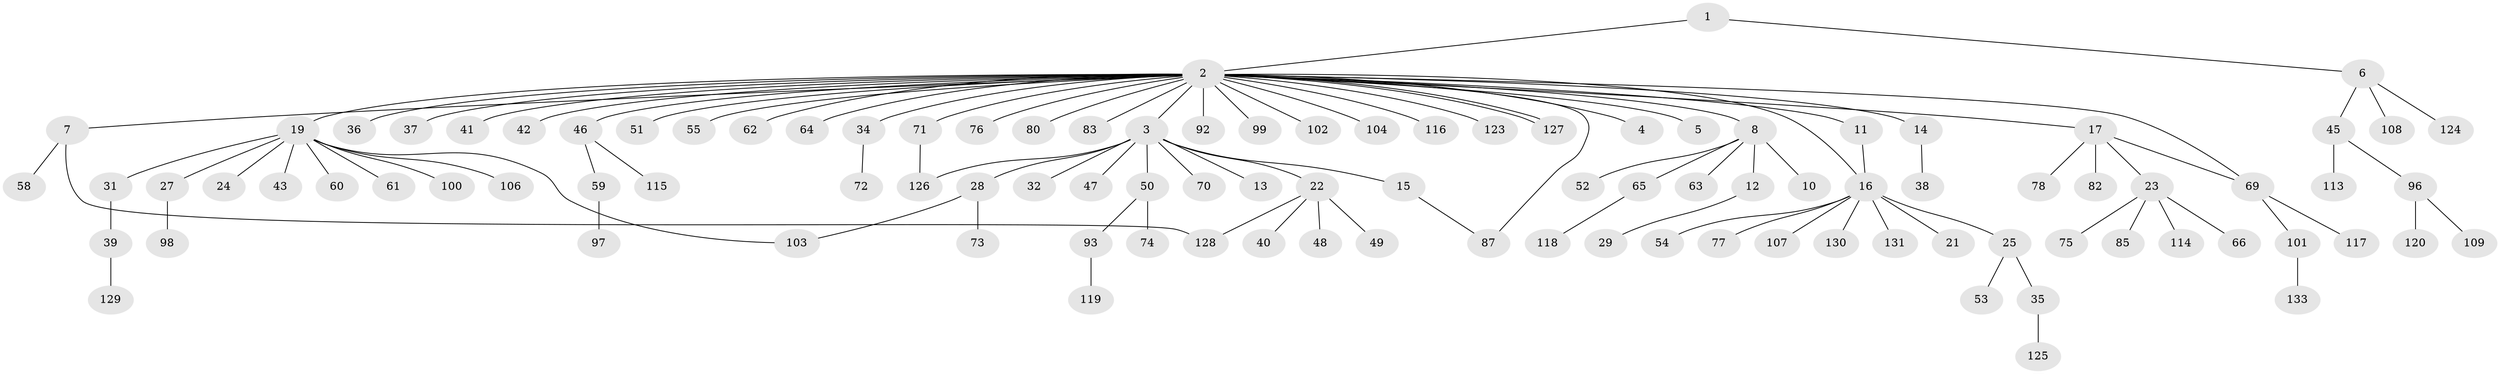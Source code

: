 // Generated by graph-tools (version 1.1) at 2025/51/02/27/25 19:51:57]
// undirected, 105 vertices, 111 edges
graph export_dot {
graph [start="1"]
  node [color=gray90,style=filled];
  1;
  2 [super="+84"];
  3 [super="+9"];
  4;
  5;
  6 [super="+57"];
  7 [super="+26"];
  8 [super="+86"];
  10;
  11;
  12 [super="+20"];
  13;
  14 [super="+18"];
  15;
  16 [super="+121"];
  17 [super="+67"];
  19 [super="+30"];
  21;
  22 [super="+33"];
  23 [super="+88"];
  24;
  25 [super="+90"];
  27 [super="+111"];
  28 [super="+44"];
  29;
  31 [super="+56"];
  32;
  34;
  35 [super="+81"];
  36;
  37;
  38;
  39;
  40;
  41;
  42 [super="+112"];
  43;
  45 [super="+94"];
  46 [super="+105"];
  47;
  48;
  49;
  50;
  51 [super="+89"];
  52;
  53;
  54;
  55;
  58;
  59;
  60;
  61;
  62;
  63;
  64;
  65;
  66 [super="+68"];
  69 [super="+79"];
  70;
  71 [super="+95"];
  72;
  73 [super="+132"];
  74;
  75;
  76;
  77;
  78;
  80;
  82;
  83;
  85;
  87 [super="+91"];
  92;
  93;
  96 [super="+110"];
  97;
  98;
  99;
  100;
  101 [super="+122"];
  102;
  103;
  104;
  106;
  107;
  108;
  109;
  113;
  114;
  115;
  116;
  117 [super="+134"];
  118;
  119;
  120;
  123;
  124;
  125;
  126;
  127;
  128;
  129;
  130;
  131;
  133;
  1 -- 2;
  1 -- 6;
  2 -- 3;
  2 -- 4;
  2 -- 5;
  2 -- 7;
  2 -- 8;
  2 -- 11;
  2 -- 14;
  2 -- 16;
  2 -- 17;
  2 -- 19;
  2 -- 34;
  2 -- 36;
  2 -- 37;
  2 -- 41;
  2 -- 42;
  2 -- 46;
  2 -- 51;
  2 -- 55;
  2 -- 62;
  2 -- 64;
  2 -- 69;
  2 -- 71;
  2 -- 76;
  2 -- 80;
  2 -- 83;
  2 -- 87;
  2 -- 92;
  2 -- 99;
  2 -- 102;
  2 -- 104;
  2 -- 116;
  2 -- 123;
  2 -- 127;
  2 -- 127;
  3 -- 13;
  3 -- 15;
  3 -- 22;
  3 -- 47;
  3 -- 50;
  3 -- 70;
  3 -- 32;
  3 -- 28;
  3 -- 126;
  6 -- 45;
  6 -- 108;
  6 -- 124;
  7 -- 58;
  7 -- 128;
  8 -- 10;
  8 -- 12;
  8 -- 52;
  8 -- 63;
  8 -- 65;
  11 -- 16;
  12 -- 29;
  14 -- 38;
  15 -- 87;
  16 -- 21;
  16 -- 25;
  16 -- 54;
  16 -- 77;
  16 -- 107;
  16 -- 130;
  16 -- 131;
  17 -- 23;
  17 -- 69;
  17 -- 82;
  17 -- 78;
  19 -- 24;
  19 -- 27;
  19 -- 43;
  19 -- 60;
  19 -- 61;
  19 -- 100;
  19 -- 103;
  19 -- 106;
  19 -- 31;
  22 -- 128;
  22 -- 40;
  22 -- 49;
  22 -- 48;
  23 -- 66;
  23 -- 75;
  23 -- 85;
  23 -- 114;
  25 -- 35;
  25 -- 53;
  27 -- 98;
  28 -- 73;
  28 -- 103;
  31 -- 39;
  34 -- 72;
  35 -- 125;
  39 -- 129;
  45 -- 96;
  45 -- 113;
  46 -- 59;
  46 -- 115;
  50 -- 74;
  50 -- 93;
  59 -- 97;
  65 -- 118;
  69 -- 101;
  69 -- 117;
  71 -- 126;
  93 -- 119;
  96 -- 109;
  96 -- 120;
  101 -- 133;
}

